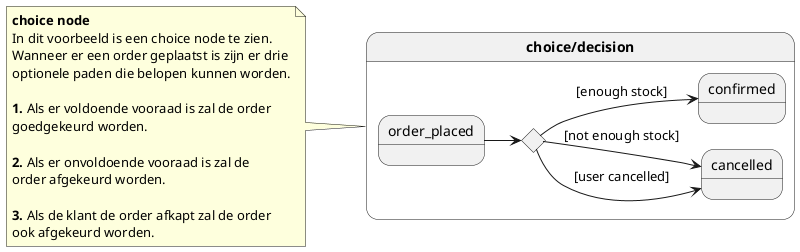 @startuml
'https://plantuml.com/state-diagram

left to right direction

state s1 as "**choice/decision**" {
    state c <<choice>>

    order_placed --> c
    c --> confirmed : [enough stock]
    c --> cancelled : [not enough stock]
    c --> cancelled : [user cancelled]
}

note left of s1
    **choice node**
    In dit voorbeeld is een choice node te zien.
    Wanneer er een order geplaatst is zijn er drie
    optionele paden die belopen kunnen worden.

    **1.** Als er voldoende vooraad is zal de order
    goedgekeurd worden.

    **2.** Als er onvoldoende vooraad is zal de
    order afgekeurd worden.

    **3.** Als de klant de order afkapt zal de order
    ook afgekeurd worden.
end note
@enduml